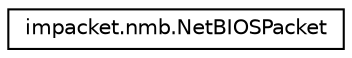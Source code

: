 digraph "Graphical Class Hierarchy"
{
  edge [fontname="Helvetica",fontsize="10",labelfontname="Helvetica",labelfontsize="10"];
  node [fontname="Helvetica",fontsize="10",shape=record];
  rankdir="LR";
  Node0 [label="impacket.nmb.NetBIOSPacket",height=0.2,width=0.4,color="black", fillcolor="white", style="filled",URL="$classimpacket_1_1nmb_1_1_net_b_i_o_s_packet.html"];
}
